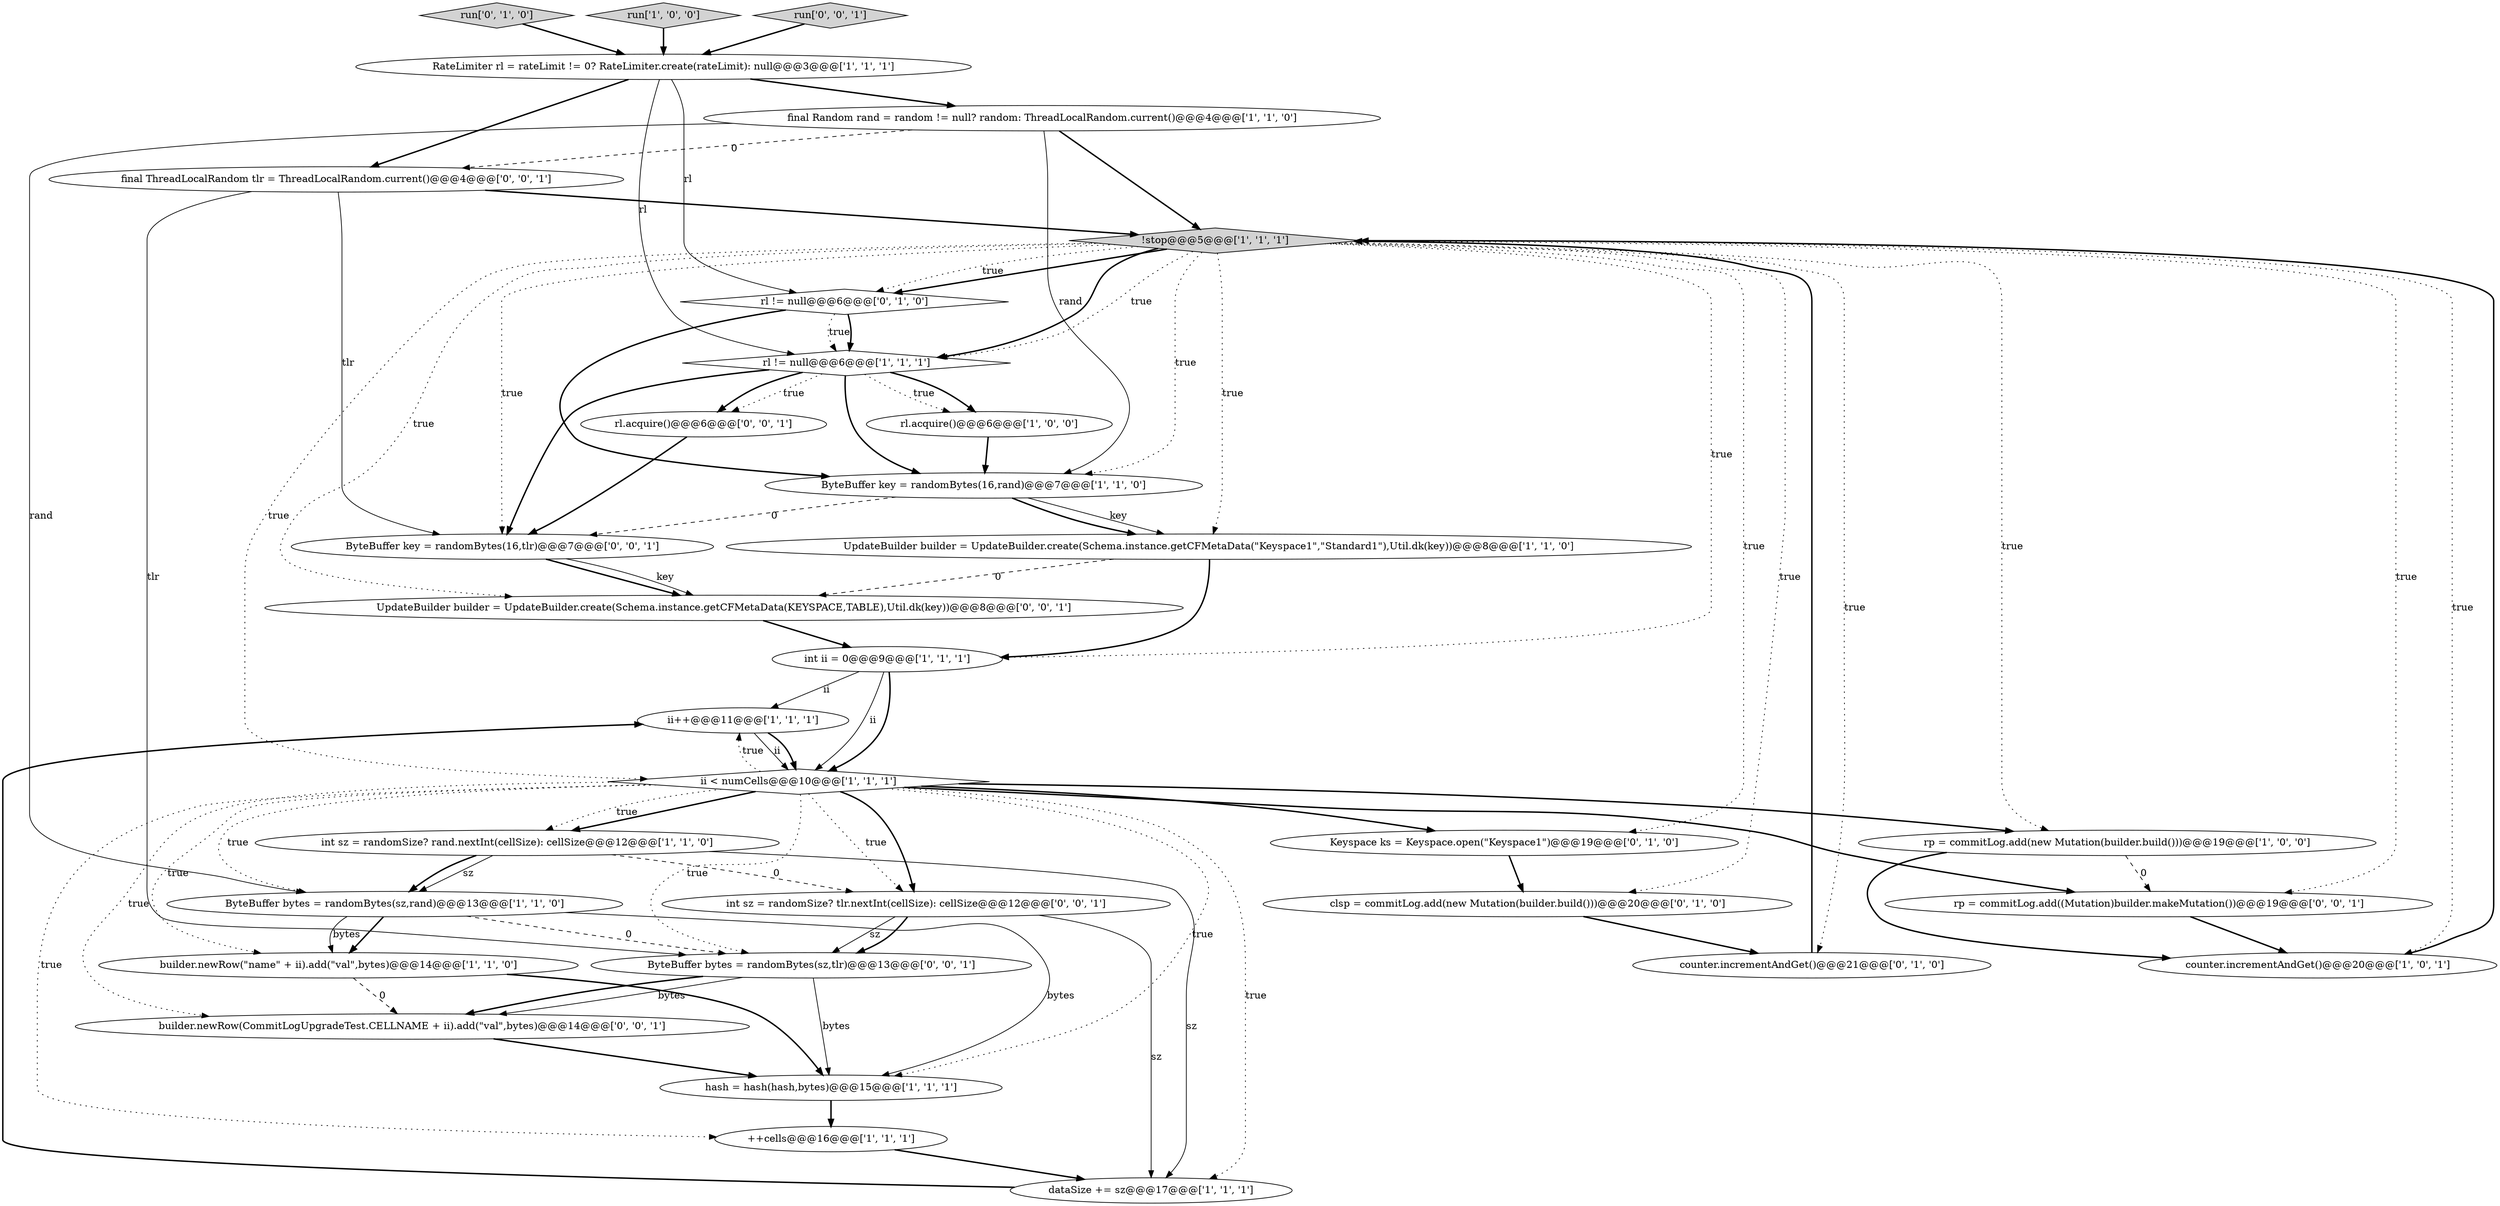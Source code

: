 digraph {
6 [style = filled, label = "!stop@@@5@@@['1', '1', '1']", fillcolor = lightgray, shape = diamond image = "AAA0AAABBB1BBB"];
1 [style = filled, label = "RateLimiter rl = rateLimit != 0? RateLimiter.create(rateLimit): null@@@3@@@['1', '1', '1']", fillcolor = white, shape = ellipse image = "AAA0AAABBB1BBB"];
19 [style = filled, label = "Keyspace ks = Keyspace.open(\"Keyspace1\")@@@19@@@['0', '1', '0']", fillcolor = white, shape = ellipse image = "AAA0AAABBB2BBB"];
14 [style = filled, label = "counter.incrementAndGet()@@@20@@@['1', '0', '1']", fillcolor = white, shape = ellipse image = "AAA0AAABBB1BBB"];
18 [style = filled, label = "ByteBuffer bytes = randomBytes(sz,rand)@@@13@@@['1', '1', '0']", fillcolor = white, shape = ellipse image = "AAA0AAABBB1BBB"];
23 [style = filled, label = "run['0', '1', '0']", fillcolor = lightgray, shape = diamond image = "AAA0AAABBB2BBB"];
13 [style = filled, label = "rp = commitLog.add(new Mutation(builder.build()))@@@19@@@['1', '0', '0']", fillcolor = white, shape = ellipse image = "AAA0AAABBB1BBB"];
5 [style = filled, label = "run['1', '0', '0']", fillcolor = lightgray, shape = diamond image = "AAA0AAABBB1BBB"];
32 [style = filled, label = "builder.newRow(CommitLogUpgradeTest.CELLNAME + ii).add(\"val\",bytes)@@@14@@@['0', '0', '1']", fillcolor = white, shape = ellipse image = "AAA0AAABBB3BBB"];
10 [style = filled, label = "dataSize += sz@@@17@@@['1', '1', '1']", fillcolor = white, shape = ellipse image = "AAA0AAABBB1BBB"];
17 [style = filled, label = "++cells@@@16@@@['1', '1', '1']", fillcolor = white, shape = ellipse image = "AAA0AAABBB1BBB"];
29 [style = filled, label = "rp = commitLog.add((Mutation)builder.makeMutation())@@@19@@@['0', '0', '1']", fillcolor = white, shape = ellipse image = "AAA0AAABBB3BBB"];
3 [style = filled, label = "hash = hash(hash,bytes)@@@15@@@['1', '1', '1']", fillcolor = white, shape = ellipse image = "AAA0AAABBB1BBB"];
2 [style = filled, label = "int sz = randomSize? rand.nextInt(cellSize): cellSize@@@12@@@['1', '1', '0']", fillcolor = white, shape = ellipse image = "AAA0AAABBB1BBB"];
27 [style = filled, label = "UpdateBuilder builder = UpdateBuilder.create(Schema.instance.getCFMetaData(KEYSPACE,TABLE),Util.dk(key))@@@8@@@['0', '0', '1']", fillcolor = white, shape = ellipse image = "AAA0AAABBB3BBB"];
24 [style = filled, label = "rl.acquire()@@@6@@@['0', '0', '1']", fillcolor = white, shape = ellipse image = "AAA0AAABBB3BBB"];
0 [style = filled, label = "rl.acquire()@@@6@@@['1', '0', '0']", fillcolor = white, shape = ellipse image = "AAA0AAABBB1BBB"];
16 [style = filled, label = "ii++@@@11@@@['1', '1', '1']", fillcolor = white, shape = ellipse image = "AAA0AAABBB1BBB"];
26 [style = filled, label = "int sz = randomSize? tlr.nextInt(cellSize): cellSize@@@12@@@['0', '0', '1']", fillcolor = white, shape = ellipse image = "AAA0AAABBB3BBB"];
9 [style = filled, label = "ii < numCells@@@10@@@['1', '1', '1']", fillcolor = white, shape = diamond image = "AAA0AAABBB1BBB"];
7 [style = filled, label = "UpdateBuilder builder = UpdateBuilder.create(Schema.instance.getCFMetaData(\"Keyspace1\",\"Standard1\"),Util.dk(key))@@@8@@@['1', '1', '0']", fillcolor = white, shape = ellipse image = "AAA0AAABBB1BBB"];
31 [style = filled, label = "final ThreadLocalRandom tlr = ThreadLocalRandom.current()@@@4@@@['0', '0', '1']", fillcolor = white, shape = ellipse image = "AAA0AAABBB3BBB"];
25 [style = filled, label = "ByteBuffer key = randomBytes(16,tlr)@@@7@@@['0', '0', '1']", fillcolor = white, shape = ellipse image = "AAA0AAABBB3BBB"];
30 [style = filled, label = "ByteBuffer bytes = randomBytes(sz,tlr)@@@13@@@['0', '0', '1']", fillcolor = white, shape = ellipse image = "AAA0AAABBB3BBB"];
8 [style = filled, label = "builder.newRow(\"name\" + ii).add(\"val\",bytes)@@@14@@@['1', '1', '0']", fillcolor = white, shape = ellipse image = "AAA0AAABBB1BBB"];
20 [style = filled, label = "counter.incrementAndGet()@@@21@@@['0', '1', '0']", fillcolor = white, shape = ellipse image = "AAA0AAABBB2BBB"];
12 [style = filled, label = "int ii = 0@@@9@@@['1', '1', '1']", fillcolor = white, shape = ellipse image = "AAA0AAABBB1BBB"];
11 [style = filled, label = "ByteBuffer key = randomBytes(16,rand)@@@7@@@['1', '1', '0']", fillcolor = white, shape = ellipse image = "AAA0AAABBB1BBB"];
28 [style = filled, label = "run['0', '0', '1']", fillcolor = lightgray, shape = diamond image = "AAA0AAABBB3BBB"];
21 [style = filled, label = "rl != null@@@6@@@['0', '1', '0']", fillcolor = white, shape = diamond image = "AAA0AAABBB2BBB"];
15 [style = filled, label = "rl != null@@@6@@@['1', '1', '1']", fillcolor = white, shape = diamond image = "AAA0AAABBB1BBB"];
22 [style = filled, label = "clsp = commitLog.add(new Mutation(builder.build()))@@@20@@@['0', '1', '0']", fillcolor = white, shape = ellipse image = "AAA1AAABBB2BBB"];
4 [style = filled, label = "final Random rand = random != null? random: ThreadLocalRandom.current()@@@4@@@['1', '1', '0']", fillcolor = white, shape = ellipse image = "AAA0AAABBB1BBB"];
4->6 [style = bold, label=""];
1->15 [style = solid, label="rl"];
20->6 [style = bold, label=""];
5->1 [style = bold, label=""];
9->30 [style = dotted, label="true"];
4->11 [style = solid, label="rand"];
12->9 [style = solid, label="ii"];
19->22 [style = bold, label=""];
22->20 [style = bold, label=""];
9->10 [style = dotted, label="true"];
6->21 [style = bold, label=""];
3->17 [style = bold, label=""];
15->0 [style = bold, label=""];
28->1 [style = bold, label=""];
31->6 [style = bold, label=""];
18->30 [style = dashed, label="0"];
6->25 [style = dotted, label="true"];
9->26 [style = bold, label=""];
15->25 [style = bold, label=""];
30->32 [style = solid, label="bytes"];
6->29 [style = dotted, label="true"];
6->11 [style = dotted, label="true"];
30->3 [style = solid, label="bytes"];
9->32 [style = dotted, label="true"];
4->31 [style = dashed, label="0"];
11->7 [style = solid, label="key"];
26->10 [style = solid, label="sz"];
6->15 [style = bold, label=""];
16->9 [style = solid, label="ii"];
18->3 [style = solid, label="bytes"];
2->26 [style = dashed, label="0"];
11->25 [style = dashed, label="0"];
4->18 [style = solid, label="rand"];
0->11 [style = bold, label=""];
21->15 [style = dotted, label="true"];
8->3 [style = bold, label=""];
9->18 [style = dotted, label="true"];
31->25 [style = solid, label="tlr"];
12->9 [style = bold, label=""];
7->12 [style = bold, label=""];
1->4 [style = bold, label=""];
24->25 [style = bold, label=""];
31->30 [style = solid, label="tlr"];
18->8 [style = bold, label=""];
29->14 [style = bold, label=""];
2->10 [style = solid, label="sz"];
6->12 [style = dotted, label="true"];
25->27 [style = bold, label=""];
6->20 [style = dotted, label="true"];
7->27 [style = dashed, label="0"];
25->27 [style = solid, label="key"];
10->16 [style = bold, label=""];
21->11 [style = bold, label=""];
9->19 [style = bold, label=""];
1->31 [style = bold, label=""];
21->15 [style = bold, label=""];
6->7 [style = dotted, label="true"];
6->19 [style = dotted, label="true"];
6->14 [style = dotted, label="true"];
15->24 [style = bold, label=""];
9->17 [style = dotted, label="true"];
1->21 [style = solid, label="rl"];
6->13 [style = dotted, label="true"];
15->0 [style = dotted, label="true"];
15->11 [style = bold, label=""];
26->30 [style = solid, label="sz"];
8->32 [style = dashed, label="0"];
30->32 [style = bold, label=""];
13->29 [style = dashed, label="0"];
9->16 [style = dotted, label="true"];
6->9 [style = dotted, label="true"];
6->21 [style = dotted, label="true"];
9->29 [style = bold, label=""];
6->27 [style = dotted, label="true"];
15->24 [style = dotted, label="true"];
9->8 [style = dotted, label="true"];
27->12 [style = bold, label=""];
23->1 [style = bold, label=""];
2->18 [style = solid, label="sz"];
9->13 [style = bold, label=""];
9->2 [style = bold, label=""];
9->2 [style = dotted, label="true"];
11->7 [style = bold, label=""];
18->8 [style = solid, label="bytes"];
12->16 [style = solid, label="ii"];
9->26 [style = dotted, label="true"];
2->18 [style = bold, label=""];
6->22 [style = dotted, label="true"];
32->3 [style = bold, label=""];
14->6 [style = bold, label=""];
9->3 [style = dotted, label="true"];
13->14 [style = bold, label=""];
26->30 [style = bold, label=""];
17->10 [style = bold, label=""];
6->15 [style = dotted, label="true"];
16->9 [style = bold, label=""];
}
